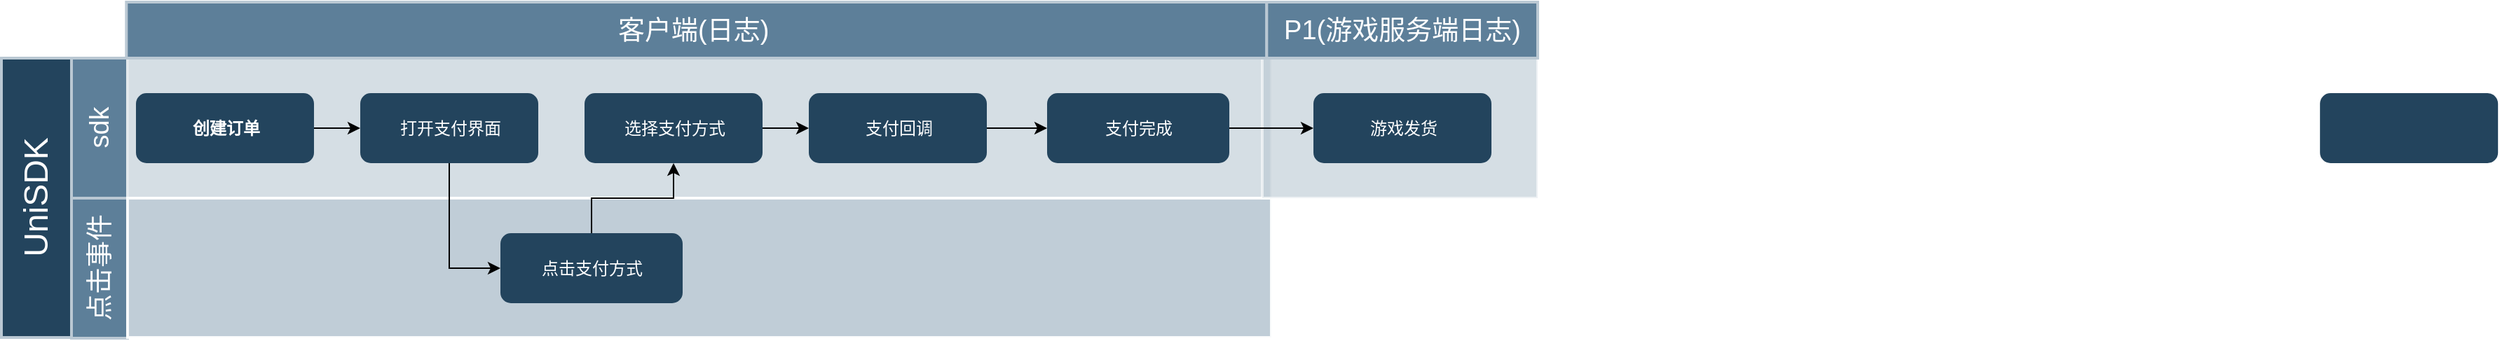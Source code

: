 <mxfile version="21.0.2" type="github">
  <diagram id="6a731a19-8d31-9384-78a2-239565b7b9f0" name="Page-1">
    <mxGraphModel dx="1616" dy="-44" grid="0" gridSize="10" guides="1" tooltips="1" connect="1" arrows="1" fold="1" page="0" pageScale="1" pageWidth="1169" pageHeight="827" background="#FFFFFF" math="0" shadow="0">
      <root>
        <mxCell id="0" />
        <mxCell id="1" parent="0" />
        <mxCell id="57" value="UniSDK" style="strokeColor=#BAC8D3;fillColor=#23445D;fontSize=24;strokeWidth=2;horizontal=0;fontFamily=Helvetica;html=1;fontColor=#FFFFFF;fontStyle=0" parent="1" vertex="1">
          <mxGeometry x="154" y="930.5" width="50" height="199.5" as="geometry" />
        </mxCell>
        <mxCell id="58" value="sdk" style="strokeColor=#BAC8D3;fillColor=#5d7f99;fontSize=19;strokeWidth=2;horizontal=0;fontFamily=Helvetica;html=1;labelBackgroundColor=none;fontColor=#FFFFFF;" parent="1" vertex="1">
          <mxGeometry x="204" y="930.5" width="40" height="100" as="geometry" />
        </mxCell>
        <mxCell id="60" value="点击事件" style="strokeColor=#BAC8D3;fillColor=#5d7f99;fontSize=19;strokeWidth=2;horizontal=0;fontFamily=Helvetica;html=1;labelBackgroundColor=none;fontColor=#FFFFFF;" parent="1" vertex="1">
          <mxGeometry x="204" y="1030.5" width="40" height="100" as="geometry" />
        </mxCell>
        <mxCell id="68" value="" style="strokeColor=#FFFFFF;fillColor=#BAC8D3;fontSize=18;strokeWidth=2;fontFamily=Helvetica;html=1;opacity=60;" parent="1" vertex="1">
          <mxGeometry x="244" y="930.5" width="816" height="100" as="geometry" />
        </mxCell>
        <mxCell id="69" value="" style="strokeColor=#FFFFFF;fillColor=#BAC8D3;fontSize=18;strokeWidth=2;fontFamily=Helvetica;html=1;opacity=90;" parent="1" vertex="1">
          <mxGeometry x="244" y="1030.5" width="816" height="99.5" as="geometry" />
        </mxCell>
        <mxCell id="75" value="" style="strokeColor=#FFFFFF;fillColor=#BAC8D3;fontSize=18;strokeWidth=2;fontFamily=Helvetica;html=1;opacity=60;" parent="1" vertex="1">
          <mxGeometry x="1053.5" y="930.5" width="196.5" height="100" as="geometry" />
        </mxCell>
        <mxCell id="bAMz4ofU6qMxQfkPjTAn-143" style="edgeStyle=orthogonalEdgeStyle;rounded=0;orthogonalLoop=1;jettySize=auto;html=1;" edge="1" parent="1" source="90" target="92">
          <mxGeometry relative="1" as="geometry" />
        </mxCell>
        <mxCell id="90" value="&lt;b&gt;&lt;font color=&quot;#ffffff&quot;&gt;创建订单&lt;/font&gt;&lt;/b&gt;" style="rounded=1;fillColor=#23445D;strokeColor=none;strokeWidth=2;fontFamily=Helvetica;html=1;gradientColor=none;" parent="1" vertex="1">
          <mxGeometry x="250.005" y="955.5" width="127" height="50" as="geometry" />
        </mxCell>
        <mxCell id="bAMz4ofU6qMxQfkPjTAn-147" value="" style="edgeStyle=orthogonalEdgeStyle;rounded=0;orthogonalLoop=1;jettySize=auto;html=1;" edge="1" parent="1" source="91" target="98">
          <mxGeometry relative="1" as="geometry" />
        </mxCell>
        <mxCell id="91" value="&lt;font color=&quot;#ffffff&quot;&gt;选择支付方式&lt;/font&gt;" style="rounded=1;fillColor=#23445D;strokeColor=none;strokeWidth=2;fontFamily=Helvetica;html=1;gradientColor=none;" parent="1" vertex="1">
          <mxGeometry x="570.005" y="955.5" width="127" height="50" as="geometry" />
        </mxCell>
        <mxCell id="bAMz4ofU6qMxQfkPjTAn-178" value="" style="edgeStyle=orthogonalEdgeStyle;rounded=0;orthogonalLoop=1;jettySize=auto;html=1;entryX=0;entryY=0.5;entryDx=0;entryDy=0;exitX=0.5;exitY=1;exitDx=0;exitDy=0;" edge="1" parent="1" source="92" target="bAMz4ofU6qMxQfkPjTAn-150">
          <mxGeometry relative="1" as="geometry" />
        </mxCell>
        <mxCell id="92" value="&lt;font color=&quot;#ffffff&quot; face=&quot;Tahoma&quot;&gt;打开支付界面&lt;/font&gt;" style="rounded=1;fillColor=#23445D;strokeColor=none;strokeWidth=2;fontFamily=Helvetica;html=1;gradientColor=none;" parent="1" vertex="1">
          <mxGeometry x="410.004" y="955.5" width="127" height="50" as="geometry" />
        </mxCell>
        <mxCell id="97" value="&lt;font color=&quot;#ffffff&quot;&gt;游戏发货&lt;/font&gt;" style="rounded=1;fillColor=#23445D;strokeColor=none;strokeWidth=2;fontFamily=Helvetica;html=1;gradientColor=none;" parent="1" vertex="1">
          <mxGeometry x="1090.005" y="955.5" width="127" height="50" as="geometry" />
        </mxCell>
        <mxCell id="bAMz4ofU6qMxQfkPjTAn-170" value="" style="edgeStyle=orthogonalEdgeStyle;rounded=0;orthogonalLoop=1;jettySize=auto;html=1;" edge="1" parent="1" source="98" target="bAMz4ofU6qMxQfkPjTAn-160">
          <mxGeometry relative="1" as="geometry" />
        </mxCell>
        <mxCell id="98" value="&lt;font color=&quot;#ffffff&quot;&gt;支付回调&lt;/font&gt;" style="rounded=1;fillColor=#23445D;strokeColor=none;strokeWidth=2;fontFamily=Helvetica;html=1;gradientColor=none;" parent="1" vertex="1">
          <mxGeometry x="730.001" y="955.5" width="127" height="50" as="geometry" />
        </mxCell>
        <mxCell id="111" value="" style="rounded=1;fillColor=#23445D;strokeColor=none;strokeWidth=2;gradientColor=none;fontFamily=Helvetica;html=1;" parent="1" vertex="1">
          <mxGeometry x="1808.082" y="955.5" width="127" height="50" as="geometry" />
        </mxCell>
        <mxCell id="140" value="" style="group" parent="1" vertex="1" connectable="0">
          <mxGeometry x="213.5" y="890.5" width="840" height="40" as="geometry" />
        </mxCell>
        <mxCell id="141" value="客户端(日志)&lt;span style=&quot;white-space: pre;&quot;&gt;	&lt;/span&gt;" style="strokeColor=#BAC8D3;fillColor=#5d7f99;fontSize=19;strokeWidth=2;fontFamily=Helvetica;html=1;labelBackgroundColor=none;fontColor=#FFFFFF;" parent="140" vertex="1">
          <mxGeometry x="29.67" width="813.5" height="40" as="geometry" />
        </mxCell>
        <mxCell id="142" value="P1(游戏服务端日志)" style="strokeColor=#BAC8D3;fillColor=#5d7f99;fontSize=19;strokeWidth=2;fontFamily=Helvetica;html=1;labelBackgroundColor=none;fontColor=#FFFFFF;" parent="140" vertex="1">
          <mxGeometry x="843.17" width="193.33" height="40" as="geometry" />
        </mxCell>
        <mxCell id="bAMz4ofU6qMxQfkPjTAn-179" style="edgeStyle=orthogonalEdgeStyle;rounded=0;orthogonalLoop=1;jettySize=auto;html=1;entryX=0.5;entryY=1;entryDx=0;entryDy=0;" edge="1" parent="1" source="bAMz4ofU6qMxQfkPjTAn-150" target="91">
          <mxGeometry relative="1" as="geometry" />
        </mxCell>
        <mxCell id="bAMz4ofU6qMxQfkPjTAn-150" value="&lt;font color=&quot;#ffffff&quot; face=&quot;Tahoma&quot;&gt;点击支付方式&lt;/font&gt;" style="rounded=1;fillColor=#23445D;strokeColor=none;strokeWidth=2;fontFamily=Helvetica;html=1;gradientColor=none;" vertex="1" parent="1">
          <mxGeometry x="510" y="1055.5" width="130" height="50" as="geometry" />
        </mxCell>
        <mxCell id="bAMz4ofU6qMxQfkPjTAn-173" style="edgeStyle=orthogonalEdgeStyle;rounded=0;orthogonalLoop=1;jettySize=auto;html=1;exitX=1;exitY=0.5;exitDx=0;exitDy=0;entryX=0;entryY=0.5;entryDx=0;entryDy=0;" edge="1" parent="1" source="bAMz4ofU6qMxQfkPjTAn-160" target="97">
          <mxGeometry relative="1" as="geometry" />
        </mxCell>
        <mxCell id="bAMz4ofU6qMxQfkPjTAn-160" value="&lt;font color=&quot;#ffffff&quot;&gt;支付完成&lt;/font&gt;" style="rounded=1;fillColor=#23445D;strokeColor=none;strokeWidth=2;fontFamily=Helvetica;html=1;gradientColor=none;" vertex="1" parent="1">
          <mxGeometry x="900" y="955.5" width="130" height="50" as="geometry" />
        </mxCell>
      </root>
    </mxGraphModel>
  </diagram>
</mxfile>
